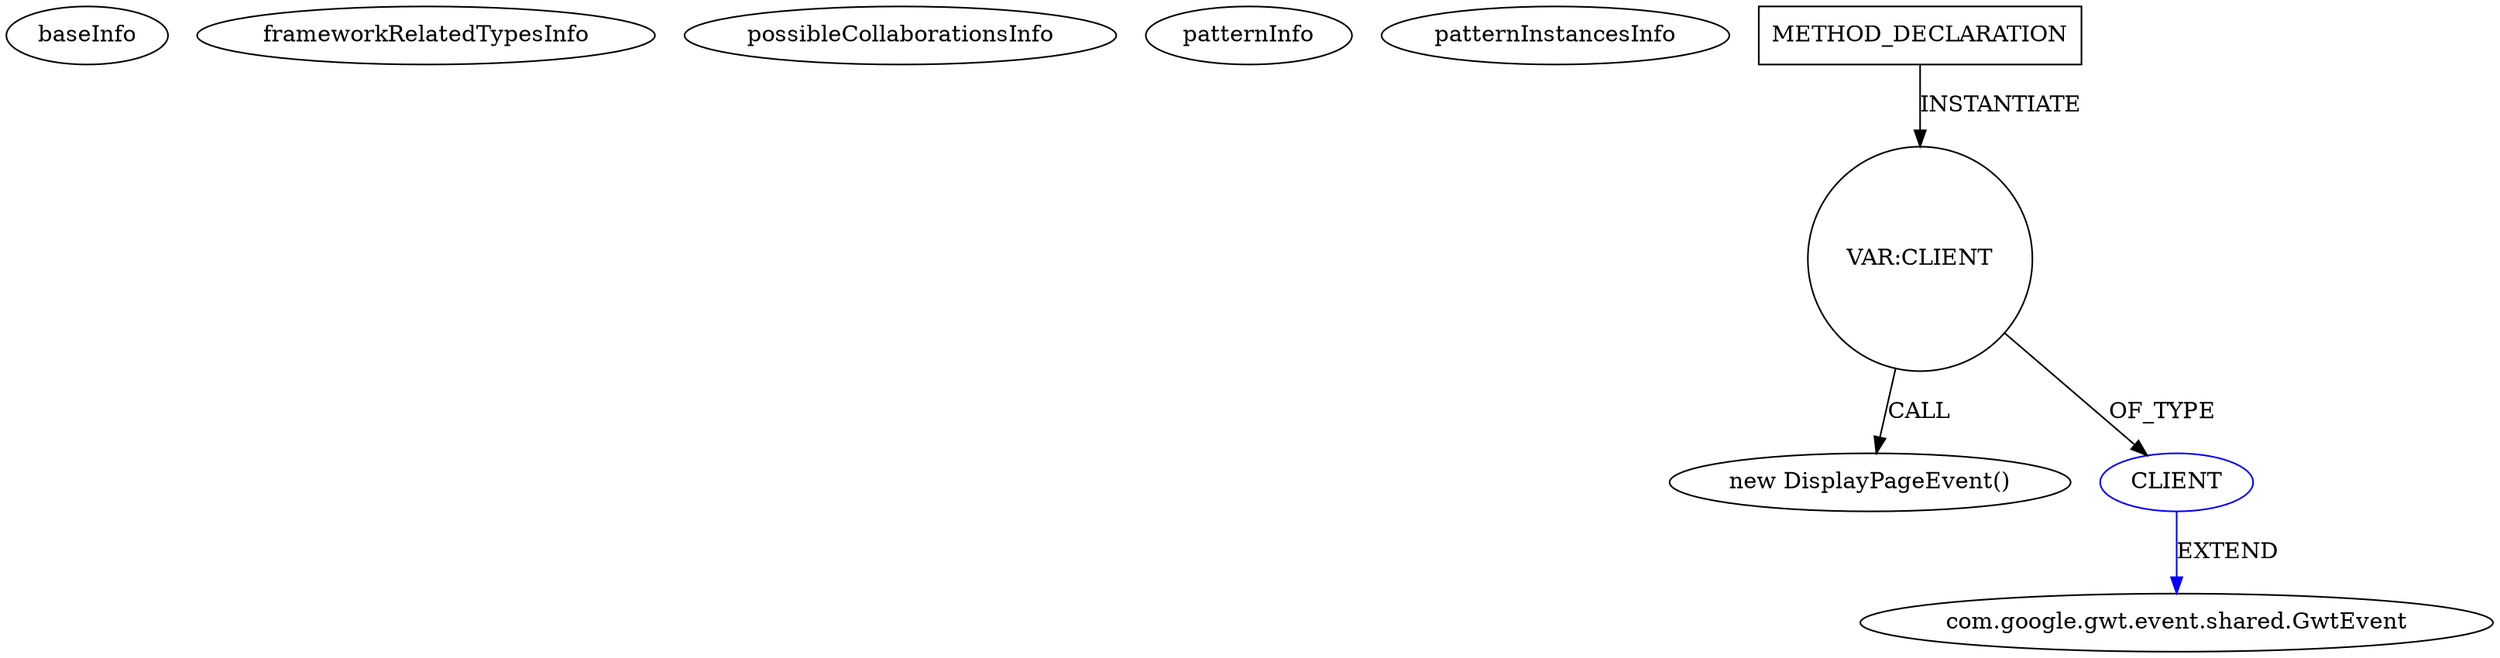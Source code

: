 digraph {
baseInfo[graphId=1998,category="pattern",isAnonymous=false,possibleRelation=false]
frameworkRelatedTypesInfo[]
possibleCollaborationsInfo[]
patternInfo[frequency=2.0,patternRootClient=null]
patternInstancesInfo[0="Masonu-Sample_MVP_pattern_with_GWT~/Masonu-Sample_MVP_pattern_with_GWT/Sample_MVP_pattern_with_GWT-master/src/fr/mason/louchart/client/presenter/MenuBarPresenter.java~void bind()~304",1="Masonu-Sample_MVP_pattern_with_GWT~/Masonu-Sample_MVP_pattern_with_GWT/Sample_MVP_pattern_with_GWT-master/src/fr/mason/louchart/client/view/MenuBarView.java~MenuBarView~308"]
6[label="new DisplayPageEvent()",vertexType="CONSTRUCTOR_CALL",isFrameworkType=false]
7[label="VAR:CLIENT",vertexType="VARIABLE_EXPRESION",isFrameworkType=false,shape=circle]
2[label="METHOD_DECLARATION",vertexType="CLIENT_METHOD_DECLARATION",isFrameworkType=false,shape=box]
4[label="CLIENT",vertexType="REFERENCE_CLIENT_CLASS_DECLARATION",isFrameworkType=false,color=blue]
5[label="com.google.gwt.event.shared.GwtEvent",vertexType="FRAMEWORK_CLASS_TYPE",isFrameworkType=false]
4->5[label="EXTEND",color=blue]
2->7[label="INSTANTIATE"]
7->6[label="CALL"]
7->4[label="OF_TYPE"]
}
